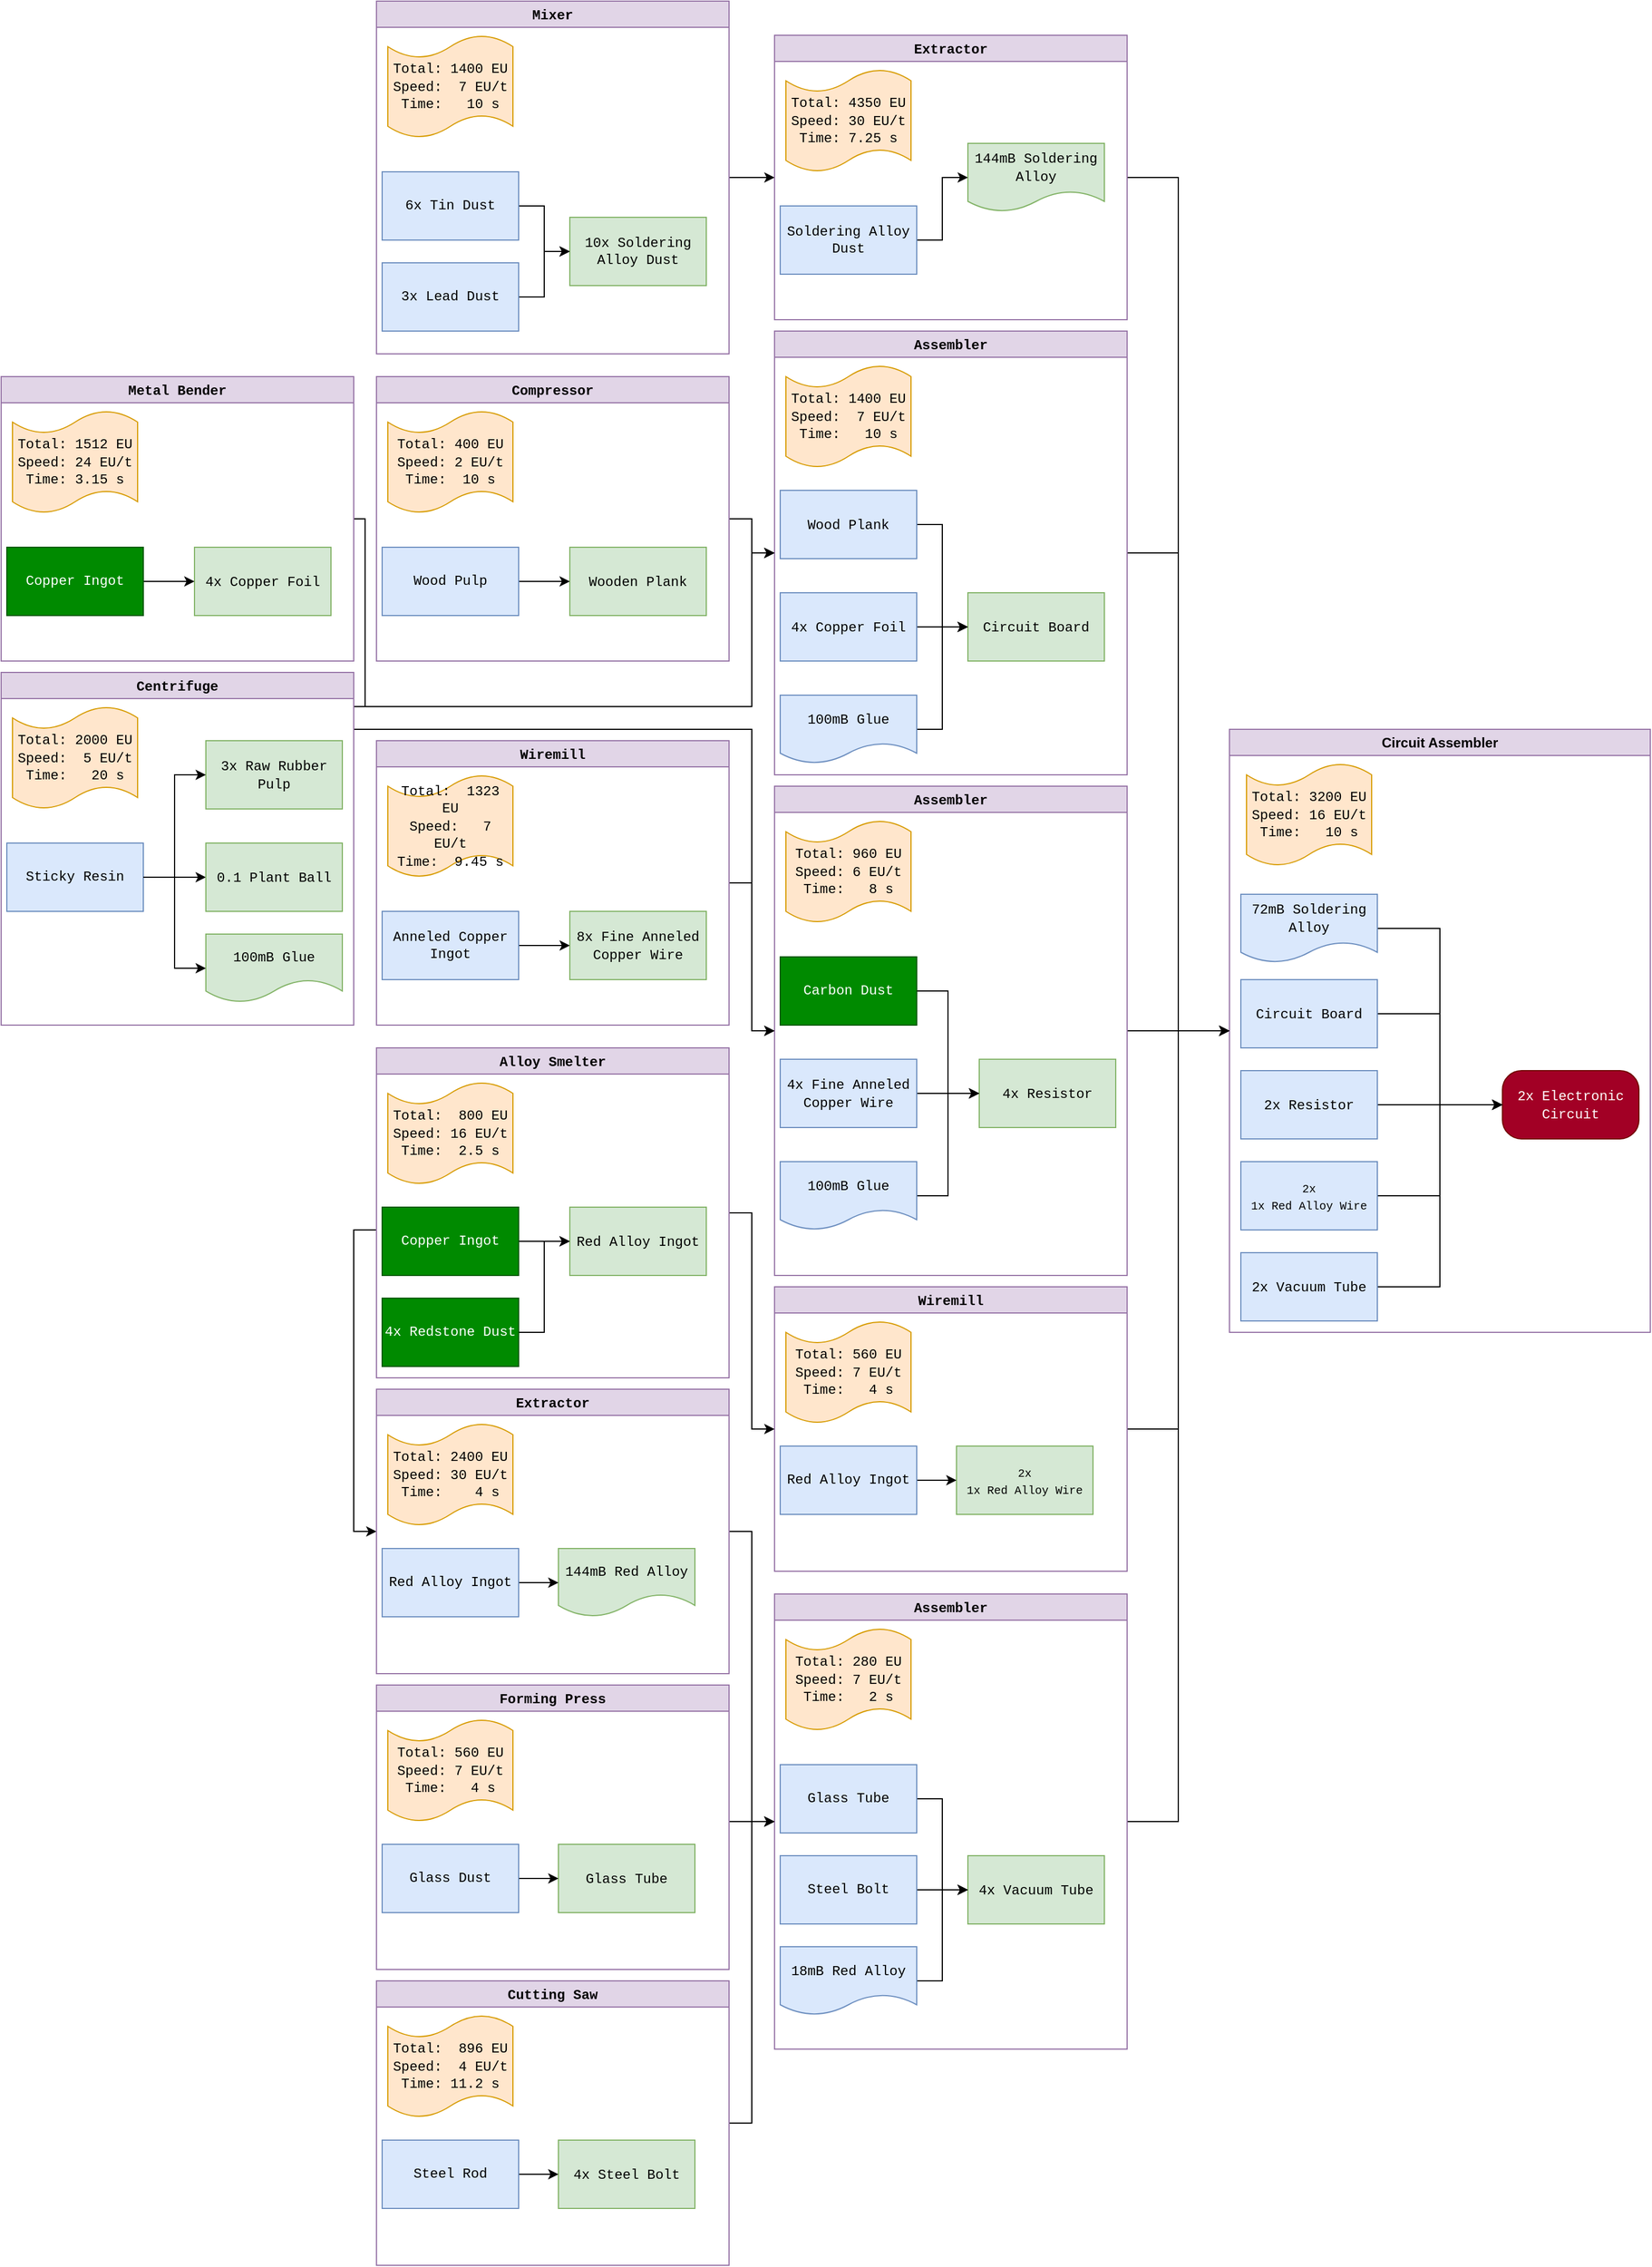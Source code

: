 <mxfile version="23.1.5" type="github">
  <diagram name="Page-1" id="xHWtxio63Q__qenesXCj">
    <mxGraphModel dx="1509" dy="815" grid="1" gridSize="10" guides="1" tooltips="1" connect="1" arrows="1" fold="1" page="1" pageScale="1" pageWidth="99900" pageHeight="99900" math="0" shadow="0">
      <root>
        <mxCell id="0" />
        <mxCell id="1" parent="0" />
        <mxCell id="_evyA89j4Kxm5VmDfR4r-19" value="Circuit Assembler" style="swimlane;whiteSpace=wrap;html=1;fillColor=#e1d5e7;strokeColor=#9673a6;" parent="1" vertex="1">
          <mxGeometry x="2490" y="920" width="370" height="530" as="geometry">
            <mxRectangle x="2540" y="1295" width="140" height="30" as="alternateBounds" />
          </mxGeometry>
        </mxCell>
        <mxCell id="_evyA89j4Kxm5VmDfR4r-24" value="&lt;font face=&quot;Courier New&quot;&gt;Total: 3200 EU&lt;br&gt;Speed: 16 EU/t&lt;br&gt;Time: &amp;nbsp; 10 s&lt;br&gt;&lt;/font&gt;" style="shape=tape;whiteSpace=wrap;html=1;fillColor=#ffe6cc;strokeColor=#d79b00;size=0.222;" parent="_evyA89j4Kxm5VmDfR4r-19" vertex="1">
          <mxGeometry x="15" y="30" width="110" height="90" as="geometry" />
        </mxCell>
        <mxCell id="_evyA89j4Kxm5VmDfR4r-25" value="&lt;font face=&quot;Courier New&quot;&gt;2x Electronic Circuit&lt;br&gt;&lt;/font&gt;" style="rounded=1;whiteSpace=wrap;html=1;fillColor=#a20025;strokeColor=#6F0000;arcSize=28;fontColor=#ffffff;" parent="_evyA89j4Kxm5VmDfR4r-19" vertex="1">
          <mxGeometry x="240" y="300" width="120" height="60" as="geometry" />
        </mxCell>
        <mxCell id="CNj63rIvP56T53jtsU0l-18" style="edgeStyle=orthogonalEdgeStyle;rounded=0;orthogonalLoop=1;jettySize=auto;html=1;entryX=0;entryY=0.5;entryDx=0;entryDy=0;" edge="1" parent="_evyA89j4Kxm5VmDfR4r-19" source="_evyA89j4Kxm5VmDfR4r-7" target="_evyA89j4Kxm5VmDfR4r-25">
          <mxGeometry relative="1" as="geometry" />
        </mxCell>
        <mxCell id="_evyA89j4Kxm5VmDfR4r-7" value="&lt;font face=&quot;Courier New&quot;&gt;Circuit Board&lt;br&gt;&lt;/font&gt;" style="rounded=0;whiteSpace=wrap;html=1;fillColor=#dae8fc;strokeColor=#6c8ebf;" parent="_evyA89j4Kxm5VmDfR4r-19" vertex="1">
          <mxGeometry x="10" y="220" width="120" height="60" as="geometry" />
        </mxCell>
        <mxCell id="CNj63rIvP56T53jtsU0l-17" style="edgeStyle=orthogonalEdgeStyle;rounded=0;orthogonalLoop=1;jettySize=auto;html=1;entryX=0;entryY=0.5;entryDx=0;entryDy=0;" edge="1" parent="_evyA89j4Kxm5VmDfR4r-19" source="_evyA89j4Kxm5VmDfR4r-41" target="_evyA89j4Kxm5VmDfR4r-25">
          <mxGeometry relative="1" as="geometry" />
        </mxCell>
        <mxCell id="_evyA89j4Kxm5VmDfR4r-41" value="&lt;font face=&quot;Courier New&quot;&gt;72mB Soldering Alloy&lt;br&gt;&lt;/font&gt;" style="rounded=0;whiteSpace=wrap;html=1;fillColor=#dae8fc;strokeColor=#6c8ebf;shape=document;boundedLbl=1;" parent="_evyA89j4Kxm5VmDfR4r-19" vertex="1">
          <mxGeometry x="10" y="145" width="120" height="60" as="geometry" />
        </mxCell>
        <mxCell id="CNj63rIvP56T53jtsU0l-19" style="edgeStyle=orthogonalEdgeStyle;rounded=0;orthogonalLoop=1;jettySize=auto;html=1;entryX=0;entryY=0.5;entryDx=0;entryDy=0;" edge="1" parent="_evyA89j4Kxm5VmDfR4r-19" source="_evyA89j4Kxm5VmDfR4r-8" target="_evyA89j4Kxm5VmDfR4r-25">
          <mxGeometry relative="1" as="geometry" />
        </mxCell>
        <mxCell id="_evyA89j4Kxm5VmDfR4r-8" value="&lt;font face=&quot;Courier New&quot;&gt;2x Resistor&lt;/font&gt;" style="rounded=0;whiteSpace=wrap;html=1;fillColor=#dae8fc;strokeColor=#6c8ebf;" parent="_evyA89j4Kxm5VmDfR4r-19" vertex="1">
          <mxGeometry x="10" y="300" width="120" height="60" as="geometry" />
        </mxCell>
        <mxCell id="CNj63rIvP56T53jtsU0l-20" style="edgeStyle=orthogonalEdgeStyle;rounded=0;orthogonalLoop=1;jettySize=auto;html=1;entryX=0;entryY=0.5;entryDx=0;entryDy=0;" edge="1" parent="_evyA89j4Kxm5VmDfR4r-19" source="_evyA89j4Kxm5VmDfR4r-9" target="_evyA89j4Kxm5VmDfR4r-25">
          <mxGeometry relative="1" as="geometry" />
        </mxCell>
        <mxCell id="_evyA89j4Kxm5VmDfR4r-9" value="&lt;font style=&quot;font-size: 10px;&quot; face=&quot;Courier New&quot;&gt;2x &lt;br&gt;1x Red Alloy Wire &lt;br&gt;&lt;/font&gt;" style="rounded=0;whiteSpace=wrap;html=1;fillColor=#dae8fc;strokeColor=#6c8ebf;" parent="_evyA89j4Kxm5VmDfR4r-19" vertex="1">
          <mxGeometry x="10" y="380" width="120" height="60" as="geometry" />
        </mxCell>
        <mxCell id="CNj63rIvP56T53jtsU0l-21" style="edgeStyle=orthogonalEdgeStyle;rounded=0;orthogonalLoop=1;jettySize=auto;html=1;entryX=0;entryY=0.5;entryDx=0;entryDy=0;" edge="1" parent="_evyA89j4Kxm5VmDfR4r-19" source="_evyA89j4Kxm5VmDfR4r-10" target="_evyA89j4Kxm5VmDfR4r-25">
          <mxGeometry relative="1" as="geometry" />
        </mxCell>
        <mxCell id="_evyA89j4Kxm5VmDfR4r-10" value="&lt;font face=&quot;Courier New&quot;&gt;2x Vacuum Tube&lt;br&gt;&lt;/font&gt;" style="rounded=0;whiteSpace=wrap;html=1;fillColor=#dae8fc;strokeColor=#6c8ebf;" parent="_evyA89j4Kxm5VmDfR4r-19" vertex="1">
          <mxGeometry x="10" y="460" width="120" height="60" as="geometry" />
        </mxCell>
        <mxCell id="CNj63rIvP56T53jtsU0l-23" style="edgeStyle=orthogonalEdgeStyle;rounded=0;orthogonalLoop=1;jettySize=auto;html=1;entryX=0;entryY=0.5;entryDx=0;entryDy=0;" edge="1" parent="1" source="_evyA89j4Kxm5VmDfR4r-27" target="_evyA89j4Kxm5VmDfR4r-19">
          <mxGeometry relative="1" as="geometry" />
        </mxCell>
        <mxCell id="_evyA89j4Kxm5VmDfR4r-27" value="&lt;font face=&quot;Courier New&quot;&gt;Extractor&lt;/font&gt;" style="swimlane;whiteSpace=wrap;html=1;fillColor=#e1d5e7;strokeColor=#9673a6;" parent="1" vertex="1">
          <mxGeometry x="2090" y="310" width="310" height="250" as="geometry">
            <mxRectangle x="2080" y="1000" width="140" height="30" as="alternateBounds" />
          </mxGeometry>
        </mxCell>
        <mxCell id="_evyA89j4Kxm5VmDfR4r-28" value="&lt;font face=&quot;Courier New&quot;&gt;Total: 4350 EU&lt;br&gt;Speed: 30 EU/t&lt;br&gt;Time: 7.25 s&lt;br&gt;&lt;/font&gt;" style="shape=tape;whiteSpace=wrap;html=1;fillColor=#ffe6cc;strokeColor=#d79b00;size=0.222;" parent="_evyA89j4Kxm5VmDfR4r-27" vertex="1">
          <mxGeometry x="10" y="30" width="110" height="90" as="geometry" />
        </mxCell>
        <mxCell id="_evyA89j4Kxm5VmDfR4r-11" value="&lt;font face=&quot;Courier New&quot;&gt;144mB Soldering Alloy&lt;br&gt;&lt;/font&gt;" style="rounded=0;whiteSpace=wrap;html=1;fillColor=#d5e8d4;strokeColor=#82b366;shape=document;boundedLbl=1;" parent="_evyA89j4Kxm5VmDfR4r-27" vertex="1">
          <mxGeometry x="170" y="95" width="120" height="60" as="geometry" />
        </mxCell>
        <mxCell id="CNj63rIvP56T53jtsU0l-29" style="edgeStyle=orthogonalEdgeStyle;rounded=0;orthogonalLoop=1;jettySize=auto;html=1;entryX=0;entryY=0.5;entryDx=0;entryDy=0;" edge="1" parent="_evyA89j4Kxm5VmDfR4r-27" source="CNj63rIvP56T53jtsU0l-28" target="_evyA89j4Kxm5VmDfR4r-11">
          <mxGeometry relative="1" as="geometry" />
        </mxCell>
        <mxCell id="CNj63rIvP56T53jtsU0l-28" value="Soldering Alloy Dust" style="rounded=0;whiteSpace=wrap;html=1;fontFamily=Courier New;fillColor=#dae8fc;strokeColor=#6c8ebf;" vertex="1" parent="_evyA89j4Kxm5VmDfR4r-27">
          <mxGeometry x="5" y="150" width="120" height="60" as="geometry" />
        </mxCell>
        <mxCell id="CNj63rIvP56T53jtsU0l-24" style="edgeStyle=orthogonalEdgeStyle;rounded=0;orthogonalLoop=1;jettySize=auto;html=1;entryX=0;entryY=0.5;entryDx=0;entryDy=0;" edge="1" parent="1" source="_evyA89j4Kxm5VmDfR4r-45" target="_evyA89j4Kxm5VmDfR4r-19">
          <mxGeometry relative="1" as="geometry" />
        </mxCell>
        <mxCell id="_evyA89j4Kxm5VmDfR4r-45" value="&lt;font face=&quot;Courier New&quot;&gt;Assembler&lt;/font&gt;" style="swimlane;whiteSpace=wrap;html=1;fillColor=#e1d5e7;strokeColor=#9673a6;" parent="1" vertex="1">
          <mxGeometry x="2090" y="970" width="310" height="430" as="geometry">
            <mxRectangle x="2080" y="1060" width="140" height="30" as="alternateBounds" />
          </mxGeometry>
        </mxCell>
        <mxCell id="_evyA89j4Kxm5VmDfR4r-46" value="&lt;font face=&quot;Courier New&quot;&gt;Total: 960 EU&lt;br&gt;Speed: 6 EU/t&lt;br&gt;Time: &amp;nbsp; 8 s&lt;br&gt;&lt;/font&gt;" style="shape=tape;whiteSpace=wrap;html=1;fillColor=#ffe6cc;strokeColor=#d79b00;size=0.222;" parent="_evyA89j4Kxm5VmDfR4r-45" vertex="1">
          <mxGeometry x="10" y="30" width="110" height="90" as="geometry" />
        </mxCell>
        <mxCell id="_evyA89j4Kxm5VmDfR4r-47" value="&lt;font face=&quot;Courier New&quot;&gt;4x Resistor&lt;br&gt;&lt;/font&gt;" style="rounded=0;whiteSpace=wrap;html=1;fillColor=#d5e8d4;strokeColor=#82b366;shape=document;boundedLbl=1;size=0;" parent="_evyA89j4Kxm5VmDfR4r-45" vertex="1">
          <mxGeometry x="180" y="240" width="120" height="60" as="geometry" />
        </mxCell>
        <mxCell id="CNj63rIvP56T53jtsU0l-34" style="edgeStyle=orthogonalEdgeStyle;rounded=0;orthogonalLoop=1;jettySize=auto;html=1;entryX=0;entryY=0.5;entryDx=0;entryDy=0;" edge="1" parent="_evyA89j4Kxm5VmDfR4r-45" source="CNj63rIvP56T53jtsU0l-32" target="_evyA89j4Kxm5VmDfR4r-47">
          <mxGeometry relative="1" as="geometry" />
        </mxCell>
        <mxCell id="CNj63rIvP56T53jtsU0l-32" value="&lt;font face=&quot;Courier New&quot;&gt;Carbon Dust&lt;br&gt;&lt;/font&gt;" style="rounded=0;whiteSpace=wrap;html=1;fillColor=#008a00;strokeColor=#005700;align=center;verticalAlign=middle;fontFamily=Courier New;fontSize=12;fontColor=#ffffff;" vertex="1" parent="_evyA89j4Kxm5VmDfR4r-45">
          <mxGeometry x="5" y="150" width="120" height="60" as="geometry" />
        </mxCell>
        <mxCell id="CNj63rIvP56T53jtsU0l-35" style="edgeStyle=orthogonalEdgeStyle;rounded=0;orthogonalLoop=1;jettySize=auto;html=1;entryX=0;entryY=0.5;entryDx=0;entryDy=0;" edge="1" parent="_evyA89j4Kxm5VmDfR4r-45" source="CNj63rIvP56T53jtsU0l-33" target="_evyA89j4Kxm5VmDfR4r-47">
          <mxGeometry relative="1" as="geometry" />
        </mxCell>
        <mxCell id="CNj63rIvP56T53jtsU0l-33" value="&lt;font face=&quot;Courier New&quot;&gt;4x Fine Anneled Copper Wire&lt;br&gt;&lt;/font&gt;" style="rounded=0;whiteSpace=wrap;html=1;fillColor=#dae8fc;strokeColor=#6c8ebf;" vertex="1" parent="_evyA89j4Kxm5VmDfR4r-45">
          <mxGeometry x="5" y="240" width="120" height="60" as="geometry" />
        </mxCell>
        <mxCell id="CNj63rIvP56T53jtsU0l-37" style="edgeStyle=orthogonalEdgeStyle;rounded=0;orthogonalLoop=1;jettySize=auto;html=1;entryX=0;entryY=0.5;entryDx=0;entryDy=0;" edge="1" parent="_evyA89j4Kxm5VmDfR4r-45" source="CNj63rIvP56T53jtsU0l-36" target="_evyA89j4Kxm5VmDfR4r-47">
          <mxGeometry relative="1" as="geometry" />
        </mxCell>
        <mxCell id="CNj63rIvP56T53jtsU0l-36" value="&lt;font face=&quot;Courier New&quot;&gt;100mB Glue&lt;br&gt;&lt;/font&gt;" style="shape=document;whiteSpace=wrap;html=1;boundedLbl=1;fillColor=#dae8fc;strokeColor=#6c8ebf;" vertex="1" parent="_evyA89j4Kxm5VmDfR4r-45">
          <mxGeometry x="5" y="330" width="120" height="60" as="geometry" />
        </mxCell>
        <mxCell id="CNj63rIvP56T53jtsU0l-25" style="edgeStyle=orthogonalEdgeStyle;rounded=0;orthogonalLoop=1;jettySize=auto;html=1;entryX=0;entryY=0.5;entryDx=0;entryDy=0;" edge="1" parent="1" source="CNj63rIvP56T53jtsU0l-1" target="_evyA89j4Kxm5VmDfR4r-19">
          <mxGeometry relative="1" as="geometry" />
        </mxCell>
        <mxCell id="CNj63rIvP56T53jtsU0l-1" value="&lt;font face=&quot;Courier New&quot;&gt;Assembler&lt;/font&gt;" style="swimlane;whiteSpace=wrap;html=1;fillColor=#e1d5e7;strokeColor=#9673a6;" vertex="1" parent="1">
          <mxGeometry x="2090" y="570" width="310" height="390" as="geometry">
            <mxRectangle x="2080" y="1120" width="140" height="30" as="alternateBounds" />
          </mxGeometry>
        </mxCell>
        <mxCell id="CNj63rIvP56T53jtsU0l-2" value="&lt;font face=&quot;Courier New&quot;&gt;Total: 1400 EU&lt;br&gt;Speed:&amp;nbsp; 7 EU/t&lt;br&gt;Time: &amp;nbsp; 10 s&lt;br&gt;&lt;/font&gt;" style="shape=tape;whiteSpace=wrap;html=1;fillColor=#ffe6cc;strokeColor=#d79b00;size=0.222;" vertex="1" parent="CNj63rIvP56T53jtsU0l-1">
          <mxGeometry x="10" y="30" width="110" height="90" as="geometry" />
        </mxCell>
        <mxCell id="CNj63rIvP56T53jtsU0l-3" value="&lt;font face=&quot;Courier New&quot;&gt;Circuit Board&lt;br&gt;&lt;/font&gt;" style="rounded=0;whiteSpace=wrap;html=1;fillColor=#d5e8d4;strokeColor=#82b366;shape=document;boundedLbl=1;size=0;" vertex="1" parent="CNj63rIvP56T53jtsU0l-1">
          <mxGeometry x="170" y="230" width="120" height="60" as="geometry" />
        </mxCell>
        <mxCell id="CNj63rIvP56T53jtsU0l-41" style="edgeStyle=orthogonalEdgeStyle;rounded=0;orthogonalLoop=1;jettySize=auto;html=1;entryX=0;entryY=0.5;entryDx=0;entryDy=0;" edge="1" parent="CNj63rIvP56T53jtsU0l-1" source="CNj63rIvP56T53jtsU0l-38" target="CNj63rIvP56T53jtsU0l-3">
          <mxGeometry relative="1" as="geometry" />
        </mxCell>
        <mxCell id="CNj63rIvP56T53jtsU0l-38" value="&lt;font face=&quot;Courier New&quot;&gt;Wood Plank&lt;br&gt;&lt;/font&gt;" style="rounded=0;whiteSpace=wrap;html=1;fillColor=#dae8fc;strokeColor=#6c8ebf;" vertex="1" parent="CNj63rIvP56T53jtsU0l-1">
          <mxGeometry x="5" y="140" width="120" height="60" as="geometry" />
        </mxCell>
        <mxCell id="CNj63rIvP56T53jtsU0l-42" style="edgeStyle=orthogonalEdgeStyle;rounded=0;orthogonalLoop=1;jettySize=auto;html=1;entryX=0;entryY=0.5;entryDx=0;entryDy=0;" edge="1" parent="CNj63rIvP56T53jtsU0l-1" source="CNj63rIvP56T53jtsU0l-39" target="CNj63rIvP56T53jtsU0l-3">
          <mxGeometry relative="1" as="geometry">
            <mxPoint x="150" y="260" as="targetPoint" />
          </mxGeometry>
        </mxCell>
        <mxCell id="CNj63rIvP56T53jtsU0l-39" value="&lt;font face=&quot;Courier New&quot;&gt;4x Copper Foil&lt;br&gt;&lt;/font&gt;" style="rounded=0;whiteSpace=wrap;html=1;fillColor=#dae8fc;strokeColor=#6c8ebf;" vertex="1" parent="CNj63rIvP56T53jtsU0l-1">
          <mxGeometry x="5" y="230" width="120" height="60" as="geometry" />
        </mxCell>
        <mxCell id="CNj63rIvP56T53jtsU0l-43" style="edgeStyle=orthogonalEdgeStyle;rounded=0;orthogonalLoop=1;jettySize=auto;html=1;entryX=0;entryY=0.5;entryDx=0;entryDy=0;" edge="1" parent="CNj63rIvP56T53jtsU0l-1" source="CNj63rIvP56T53jtsU0l-40" target="CNj63rIvP56T53jtsU0l-3">
          <mxGeometry relative="1" as="geometry" />
        </mxCell>
        <mxCell id="CNj63rIvP56T53jtsU0l-40" value="&lt;font face=&quot;Courier New&quot;&gt;100mB Glue&lt;br&gt;&lt;/font&gt;" style="shape=document;whiteSpace=wrap;html=1;boundedLbl=1;fillColor=#dae8fc;strokeColor=#6c8ebf;" vertex="1" parent="CNj63rIvP56T53jtsU0l-1">
          <mxGeometry x="5" y="320" width="120" height="60" as="geometry" />
        </mxCell>
        <mxCell id="CNj63rIvP56T53jtsU0l-26" style="edgeStyle=orthogonalEdgeStyle;rounded=0;orthogonalLoop=1;jettySize=auto;html=1;entryX=0;entryY=0.5;entryDx=0;entryDy=0;" edge="1" parent="1" source="CNj63rIvP56T53jtsU0l-6" target="_evyA89j4Kxm5VmDfR4r-19">
          <mxGeometry relative="1" as="geometry" />
        </mxCell>
        <mxCell id="CNj63rIvP56T53jtsU0l-6" value="&lt;font face=&quot;Courier New&quot;&gt;Wiremill&lt;/font&gt;" style="swimlane;whiteSpace=wrap;html=1;fillColor=#e1d5e7;strokeColor=#9673a6;" vertex="1" parent="1">
          <mxGeometry x="2090" y="1410" width="310" height="250" as="geometry">
            <mxRectangle x="2080" y="1200" width="140" height="30" as="alternateBounds" />
          </mxGeometry>
        </mxCell>
        <mxCell id="CNj63rIvP56T53jtsU0l-7" value="&lt;font face=&quot;Courier New&quot;&gt;Total: 560 EU&lt;br&gt;Speed: 7 EU/t&lt;br&gt;Time: &amp;nbsp; 4 s&lt;br&gt;&lt;/font&gt;" style="shape=tape;whiteSpace=wrap;html=1;fillColor=#ffe6cc;strokeColor=#d79b00;size=0.222;" vertex="1" parent="CNj63rIvP56T53jtsU0l-6">
          <mxGeometry x="10" y="30" width="110" height="90" as="geometry" />
        </mxCell>
        <mxCell id="CNj63rIvP56T53jtsU0l-8" value="&lt;font style=&quot;font-size: 10px;&quot; face=&quot;Courier New&quot;&gt;2x &lt;br&gt;1x Red Alloy Wire &lt;br&gt;&lt;/font&gt;" style="rounded=0;whiteSpace=wrap;html=1;fillColor=#d5e8d4;strokeColor=#82b366;shape=document;boundedLbl=1;size=0;" vertex="1" parent="CNj63rIvP56T53jtsU0l-6">
          <mxGeometry x="160" y="140" width="120" height="60" as="geometry" />
        </mxCell>
        <mxCell id="CNj63rIvP56T53jtsU0l-47" style="edgeStyle=orthogonalEdgeStyle;rounded=0;orthogonalLoop=1;jettySize=auto;html=1;entryX=0;entryY=0.5;entryDx=0;entryDy=0;" edge="1" parent="CNj63rIvP56T53jtsU0l-6" source="CNj63rIvP56T53jtsU0l-46" target="CNj63rIvP56T53jtsU0l-8">
          <mxGeometry relative="1" as="geometry" />
        </mxCell>
        <mxCell id="CNj63rIvP56T53jtsU0l-46" value="Red Alloy Ingot" style="rounded=0;whiteSpace=wrap;html=1;fillColor=#dae8fc;strokeColor=#6c8ebf;fontFamily=Courier New;" vertex="1" parent="CNj63rIvP56T53jtsU0l-6">
          <mxGeometry x="5" y="140" width="120" height="60" as="geometry" />
        </mxCell>
        <mxCell id="CNj63rIvP56T53jtsU0l-27" style="edgeStyle=orthogonalEdgeStyle;rounded=0;orthogonalLoop=1;jettySize=auto;html=1;entryX=0;entryY=0.5;entryDx=0;entryDy=0;" edge="1" parent="1" source="CNj63rIvP56T53jtsU0l-11" target="_evyA89j4Kxm5VmDfR4r-19">
          <mxGeometry relative="1" as="geometry" />
        </mxCell>
        <mxCell id="CNj63rIvP56T53jtsU0l-11" value="&lt;font face=&quot;Courier New&quot;&gt;Assembler&lt;/font&gt;" style="swimlane;whiteSpace=wrap;html=1;fillColor=#e1d5e7;strokeColor=#9673a6;" vertex="1" parent="1">
          <mxGeometry x="2090" y="1680" width="310" height="400" as="geometry">
            <mxRectangle x="2070" y="1460" width="140" height="30" as="alternateBounds" />
          </mxGeometry>
        </mxCell>
        <mxCell id="CNj63rIvP56T53jtsU0l-12" value="&lt;font face=&quot;Courier New&quot;&gt;Total: 280 EU&lt;br&gt;Speed: 7 EU/t&lt;br&gt;Time: &amp;nbsp; 2 s&lt;br&gt;&lt;/font&gt;" style="shape=tape;whiteSpace=wrap;html=1;fillColor=#ffe6cc;strokeColor=#d79b00;size=0.222;" vertex="1" parent="CNj63rIvP56T53jtsU0l-11">
          <mxGeometry x="10" y="30" width="110" height="90" as="geometry" />
        </mxCell>
        <mxCell id="CNj63rIvP56T53jtsU0l-14" value="&lt;font face=&quot;Courier New&quot;&gt;4x Vacuum Tube&lt;br&gt;&lt;/font&gt;" style="rounded=0;whiteSpace=wrap;html=1;fillColor=#d5e8d4;strokeColor=#82b366;" vertex="1" parent="CNj63rIvP56T53jtsU0l-11">
          <mxGeometry x="170" y="230" width="120" height="60" as="geometry" />
        </mxCell>
        <mxCell id="CNj63rIvP56T53jtsU0l-59" style="edgeStyle=orthogonalEdgeStyle;rounded=0;orthogonalLoop=1;jettySize=auto;html=1;entryX=0;entryY=0.5;entryDx=0;entryDy=0;" edge="1" parent="CNj63rIvP56T53jtsU0l-11" source="CNj63rIvP56T53jtsU0l-48" target="CNj63rIvP56T53jtsU0l-14">
          <mxGeometry relative="1" as="geometry" />
        </mxCell>
        <mxCell id="CNj63rIvP56T53jtsU0l-48" value="Glass Tube" style="rounded=0;whiteSpace=wrap;html=1;fontFamily=Courier New;fillColor=#dae8fc;strokeColor=#6c8ebf;" vertex="1" parent="CNj63rIvP56T53jtsU0l-11">
          <mxGeometry x="5" y="150" width="120" height="60" as="geometry" />
        </mxCell>
        <mxCell id="CNj63rIvP56T53jtsU0l-58" style="edgeStyle=orthogonalEdgeStyle;rounded=0;orthogonalLoop=1;jettySize=auto;html=1;entryX=0;entryY=0.5;entryDx=0;entryDy=0;" edge="1" parent="CNj63rIvP56T53jtsU0l-11" source="CNj63rIvP56T53jtsU0l-55" target="CNj63rIvP56T53jtsU0l-14">
          <mxGeometry relative="1" as="geometry" />
        </mxCell>
        <mxCell id="CNj63rIvP56T53jtsU0l-55" value="Steel Bolt" style="rounded=0;whiteSpace=wrap;html=1;fontFamily=Courier New;fillColor=#dae8fc;strokeColor=#6c8ebf;" vertex="1" parent="CNj63rIvP56T53jtsU0l-11">
          <mxGeometry x="5" y="230" width="120" height="60" as="geometry" />
        </mxCell>
        <mxCell id="CNj63rIvP56T53jtsU0l-57" style="edgeStyle=orthogonalEdgeStyle;rounded=0;orthogonalLoop=1;jettySize=auto;html=1;entryX=0;entryY=0.5;entryDx=0;entryDy=0;" edge="1" parent="CNj63rIvP56T53jtsU0l-11" source="CNj63rIvP56T53jtsU0l-56" target="CNj63rIvP56T53jtsU0l-14">
          <mxGeometry relative="1" as="geometry" />
        </mxCell>
        <mxCell id="CNj63rIvP56T53jtsU0l-56" value="&lt;font face=&quot;Courier New&quot;&gt;18mB Red Alloy&lt;br&gt;&lt;/font&gt;" style="shape=document;whiteSpace=wrap;html=1;boundedLbl=1;fillColor=#dae8fc;strokeColor=#6c8ebf;" vertex="1" parent="CNj63rIvP56T53jtsU0l-11">
          <mxGeometry x="5" y="310" width="120" height="60" as="geometry" />
        </mxCell>
        <mxCell id="CNj63rIvP56T53jtsU0l-65" style="edgeStyle=orthogonalEdgeStyle;rounded=0;orthogonalLoop=1;jettySize=auto;html=1;entryX=0;entryY=0.5;entryDx=0;entryDy=0;" edge="1" parent="1" source="CNj63rIvP56T53jtsU0l-60" target="_evyA89j4Kxm5VmDfR4r-27">
          <mxGeometry relative="1" as="geometry" />
        </mxCell>
        <mxCell id="CNj63rIvP56T53jtsU0l-60" value="&lt;font face=&quot;Courier New&quot;&gt;Mixer&lt;/font&gt;" style="swimlane;whiteSpace=wrap;html=1;fillColor=#e1d5e7;strokeColor=#9673a6;" vertex="1" parent="1">
          <mxGeometry x="1740" y="280" width="310" height="310" as="geometry">
            <mxRectangle x="2080" y="1000" width="140" height="30" as="alternateBounds" />
          </mxGeometry>
        </mxCell>
        <mxCell id="CNj63rIvP56T53jtsU0l-61" value="&lt;font face=&quot;Courier New&quot;&gt;Total: 1400 EU&lt;br&gt;Speed:&amp;nbsp; 7 EU/t&lt;br&gt;Time:&amp;nbsp;&amp;nbsp; 10 s&lt;br&gt;&lt;/font&gt;" style="shape=tape;whiteSpace=wrap;html=1;fillColor=#ffe6cc;strokeColor=#d79b00;size=0.222;" vertex="1" parent="CNj63rIvP56T53jtsU0l-60">
          <mxGeometry x="10" y="30" width="110" height="90" as="geometry" />
        </mxCell>
        <mxCell id="CNj63rIvP56T53jtsU0l-62" value="10x Soldering Alloy Dust" style="rounded=0;whiteSpace=wrap;html=1;fillColor=#d5e8d4;strokeColor=#82b366;shape=document;boundedLbl=1;size=0;fontFamily=Courier New;" vertex="1" parent="CNj63rIvP56T53jtsU0l-60">
          <mxGeometry x="170" y="190" width="120" height="60" as="geometry" />
        </mxCell>
        <mxCell id="CNj63rIvP56T53jtsU0l-63" style="edgeStyle=orthogonalEdgeStyle;rounded=0;orthogonalLoop=1;jettySize=auto;html=1;entryX=0;entryY=0.5;entryDx=0;entryDy=0;" edge="1" parent="CNj63rIvP56T53jtsU0l-60" source="CNj63rIvP56T53jtsU0l-64" target="CNj63rIvP56T53jtsU0l-62">
          <mxGeometry relative="1" as="geometry" />
        </mxCell>
        <mxCell id="CNj63rIvP56T53jtsU0l-64" value="6x Tin Dust" style="rounded=0;whiteSpace=wrap;html=1;fontFamily=Courier New;fillColor=#dae8fc;strokeColor=#6c8ebf;" vertex="1" parent="CNj63rIvP56T53jtsU0l-60">
          <mxGeometry x="5" y="150" width="120" height="60" as="geometry" />
        </mxCell>
        <mxCell id="CNj63rIvP56T53jtsU0l-67" style="edgeStyle=orthogonalEdgeStyle;rounded=0;orthogonalLoop=1;jettySize=auto;html=1;entryX=0;entryY=0.5;entryDx=0;entryDy=0;" edge="1" parent="CNj63rIvP56T53jtsU0l-60" source="CNj63rIvP56T53jtsU0l-66" target="CNj63rIvP56T53jtsU0l-62">
          <mxGeometry relative="1" as="geometry" />
        </mxCell>
        <mxCell id="CNj63rIvP56T53jtsU0l-66" value="3x Lead Dust" style="rounded=0;whiteSpace=wrap;html=1;fontFamily=Courier New;fillColor=#dae8fc;strokeColor=#6c8ebf;" vertex="1" parent="CNj63rIvP56T53jtsU0l-60">
          <mxGeometry x="5" y="230" width="120" height="60" as="geometry" />
        </mxCell>
        <mxCell id="CNj63rIvP56T53jtsU0l-73" style="edgeStyle=orthogonalEdgeStyle;rounded=0;orthogonalLoop=1;jettySize=auto;html=1;entryX=0;entryY=0.5;entryDx=0;entryDy=0;" edge="1" parent="1" source="CNj63rIvP56T53jtsU0l-68" target="CNj63rIvP56T53jtsU0l-1">
          <mxGeometry relative="1" as="geometry">
            <Array as="points">
              <mxPoint x="2070" y="735" />
              <mxPoint x="2070" y="765" />
            </Array>
          </mxGeometry>
        </mxCell>
        <mxCell id="CNj63rIvP56T53jtsU0l-68" value="&lt;font face=&quot;Courier New&quot;&gt;Compressor&lt;/font&gt;" style="swimlane;whiteSpace=wrap;html=1;fillColor=#e1d5e7;strokeColor=#9673a6;" vertex="1" parent="1">
          <mxGeometry x="1740" y="610" width="310" height="250" as="geometry">
            <mxRectangle x="2080" y="1000" width="140" height="30" as="alternateBounds" />
          </mxGeometry>
        </mxCell>
        <mxCell id="CNj63rIvP56T53jtsU0l-69" value="&lt;font face=&quot;Courier New&quot;&gt;Total: 400 EU&lt;br&gt;Speed: 2 EU/t&lt;br&gt;Time:&amp;nbsp; 10 s&lt;br&gt;&lt;/font&gt;" style="shape=tape;whiteSpace=wrap;html=1;fillColor=#ffe6cc;strokeColor=#d79b00;size=0.222;" vertex="1" parent="CNj63rIvP56T53jtsU0l-68">
          <mxGeometry x="10" y="30" width="110" height="90" as="geometry" />
        </mxCell>
        <mxCell id="CNj63rIvP56T53jtsU0l-70" value="&lt;font face=&quot;Courier New&quot;&gt;Wooden Plank&lt;br&gt;&lt;/font&gt;" style="rounded=0;whiteSpace=wrap;html=1;fillColor=#d5e8d4;strokeColor=#82b366;shape=document;boundedLbl=1;size=0;" vertex="1" parent="CNj63rIvP56T53jtsU0l-68">
          <mxGeometry x="170" y="150" width="120" height="60" as="geometry" />
        </mxCell>
        <mxCell id="CNj63rIvP56T53jtsU0l-71" style="edgeStyle=orthogonalEdgeStyle;rounded=0;orthogonalLoop=1;jettySize=auto;html=1;entryX=0;entryY=0.5;entryDx=0;entryDy=0;" edge="1" parent="CNj63rIvP56T53jtsU0l-68" source="CNj63rIvP56T53jtsU0l-72" target="CNj63rIvP56T53jtsU0l-70">
          <mxGeometry relative="1" as="geometry" />
        </mxCell>
        <mxCell id="CNj63rIvP56T53jtsU0l-72" value="Wood Pulp" style="rounded=0;whiteSpace=wrap;html=1;fontFamily=Courier New;fillColor=#dae8fc;strokeColor=#6c8ebf;" vertex="1" parent="CNj63rIvP56T53jtsU0l-68">
          <mxGeometry x="5" y="150" width="120" height="60" as="geometry" />
        </mxCell>
        <mxCell id="CNj63rIvP56T53jtsU0l-79" style="edgeStyle=orthogonalEdgeStyle;rounded=0;orthogonalLoop=1;jettySize=auto;html=1;entryX=0;entryY=0.5;entryDx=0;entryDy=0;" edge="1" parent="1" source="CNj63rIvP56T53jtsU0l-74" target="CNj63rIvP56T53jtsU0l-1">
          <mxGeometry relative="1" as="geometry">
            <Array as="points">
              <mxPoint x="1730" y="735" />
              <mxPoint x="1730" y="900" />
              <mxPoint x="2070" y="900" />
              <mxPoint x="2070" y="765" />
            </Array>
          </mxGeometry>
        </mxCell>
        <mxCell id="CNj63rIvP56T53jtsU0l-74" value="&lt;font face=&quot;Courier New&quot;&gt;Metal Bender&lt;br&gt;&lt;/font&gt;" style="swimlane;whiteSpace=wrap;html=1;fillColor=#e1d5e7;strokeColor=#9673a6;" vertex="1" parent="1">
          <mxGeometry x="1410" y="610" width="310" height="250" as="geometry">
            <mxRectangle x="2080" y="1000" width="140" height="30" as="alternateBounds" />
          </mxGeometry>
        </mxCell>
        <mxCell id="CNj63rIvP56T53jtsU0l-75" value="&lt;font face=&quot;Courier New&quot;&gt;Total: 1512 EU&lt;br&gt;Speed: 24 EU/t&lt;br&gt;Time: 3.15 s&lt;br&gt;&lt;/font&gt;" style="shape=tape;whiteSpace=wrap;html=1;fillColor=#ffe6cc;strokeColor=#d79b00;size=0.222;" vertex="1" parent="CNj63rIvP56T53jtsU0l-74">
          <mxGeometry x="10" y="30" width="110" height="90" as="geometry" />
        </mxCell>
        <mxCell id="CNj63rIvP56T53jtsU0l-76" value="&lt;font face=&quot;Courier New&quot;&gt;4x Copper Foil&lt;br&gt;&lt;/font&gt;" style="rounded=0;whiteSpace=wrap;html=1;fillColor=#d5e8d4;strokeColor=#82b366;shape=document;boundedLbl=1;size=0;" vertex="1" parent="CNj63rIvP56T53jtsU0l-74">
          <mxGeometry x="170" y="150" width="120" height="60" as="geometry" />
        </mxCell>
        <mxCell id="CNj63rIvP56T53jtsU0l-77" style="edgeStyle=orthogonalEdgeStyle;rounded=0;orthogonalLoop=1;jettySize=auto;html=1;entryX=0;entryY=0.5;entryDx=0;entryDy=0;" edge="1" parent="CNj63rIvP56T53jtsU0l-74" source="CNj63rIvP56T53jtsU0l-78" target="CNj63rIvP56T53jtsU0l-76">
          <mxGeometry relative="1" as="geometry" />
        </mxCell>
        <mxCell id="CNj63rIvP56T53jtsU0l-78" value="Copper Ingot" style="rounded=0;whiteSpace=wrap;html=1;fontFamily=Courier New;fillColor=#008a00;strokeColor=#005700;fontColor=#ffffff;" vertex="1" parent="CNj63rIvP56T53jtsU0l-74">
          <mxGeometry x="5" y="150" width="120" height="60" as="geometry" />
        </mxCell>
        <mxCell id="CNj63rIvP56T53jtsU0l-85" style="edgeStyle=orthogonalEdgeStyle;rounded=0;orthogonalLoop=1;jettySize=auto;html=1;entryX=0;entryY=0.5;entryDx=0;entryDy=0;" edge="1" parent="1" source="CNj63rIvP56T53jtsU0l-80" target="CNj63rIvP56T53jtsU0l-1">
          <mxGeometry relative="1" as="geometry">
            <mxPoint x="2070" y="840" as="targetPoint" />
            <Array as="points">
              <mxPoint x="2070" y="900" />
              <mxPoint x="2070" y="765" />
            </Array>
          </mxGeometry>
        </mxCell>
        <mxCell id="CNj63rIvP56T53jtsU0l-96" style="edgeStyle=orthogonalEdgeStyle;rounded=0;orthogonalLoop=1;jettySize=auto;html=1;entryX=0;entryY=0.5;entryDx=0;entryDy=0;" edge="1" parent="1" source="CNj63rIvP56T53jtsU0l-80" target="_evyA89j4Kxm5VmDfR4r-45">
          <mxGeometry relative="1" as="geometry">
            <Array as="points">
              <mxPoint x="2070" y="920" />
              <mxPoint x="2070" y="1185" />
            </Array>
          </mxGeometry>
        </mxCell>
        <mxCell id="CNj63rIvP56T53jtsU0l-80" value="&lt;font face=&quot;Courier New&quot;&gt;Centrifuge&lt;/font&gt;" style="swimlane;whiteSpace=wrap;html=1;fillColor=#e1d5e7;strokeColor=#9673a6;" vertex="1" parent="1">
          <mxGeometry x="1410" y="870" width="310" height="310" as="geometry">
            <mxRectangle x="2080" y="1000" width="140" height="30" as="alternateBounds" />
          </mxGeometry>
        </mxCell>
        <mxCell id="CNj63rIvP56T53jtsU0l-81" value="&lt;font face=&quot;Courier New&quot;&gt;Total: 2000 EU&lt;br&gt;Speed:&amp;nbsp; 5 EU/t&lt;br&gt;Time: &amp;nbsp; 20 s&lt;br&gt;&lt;/font&gt;" style="shape=tape;whiteSpace=wrap;html=1;fillColor=#ffe6cc;strokeColor=#d79b00;size=0.222;" vertex="1" parent="CNj63rIvP56T53jtsU0l-80">
          <mxGeometry x="10" y="30" width="110" height="90" as="geometry" />
        </mxCell>
        <mxCell id="CNj63rIvP56T53jtsU0l-82" value="&lt;font face=&quot;Courier New&quot;&gt;3x Raw Rubber Pulp&lt;br&gt;&lt;/font&gt;" style="rounded=0;whiteSpace=wrap;html=1;fillColor=#d5e8d4;strokeColor=#82b366;shape=document;boundedLbl=1;size=0;" vertex="1" parent="CNj63rIvP56T53jtsU0l-80">
          <mxGeometry x="180" y="60" width="120" height="60" as="geometry" />
        </mxCell>
        <mxCell id="CNj63rIvP56T53jtsU0l-83" style="edgeStyle=orthogonalEdgeStyle;rounded=0;orthogonalLoop=1;jettySize=auto;html=1;entryX=0;entryY=0.5;entryDx=0;entryDy=0;" edge="1" parent="CNj63rIvP56T53jtsU0l-80" source="CNj63rIvP56T53jtsU0l-84" target="CNj63rIvP56T53jtsU0l-82">
          <mxGeometry relative="1" as="geometry" />
        </mxCell>
        <mxCell id="CNj63rIvP56T53jtsU0l-87" style="edgeStyle=orthogonalEdgeStyle;rounded=0;orthogonalLoop=1;jettySize=auto;html=1;entryX=0;entryY=0.5;entryDx=0;entryDy=0;" edge="1" parent="CNj63rIvP56T53jtsU0l-80" source="CNj63rIvP56T53jtsU0l-84" target="CNj63rIvP56T53jtsU0l-86">
          <mxGeometry relative="1" as="geometry" />
        </mxCell>
        <mxCell id="CNj63rIvP56T53jtsU0l-84" value="Sticky Resin" style="rounded=0;whiteSpace=wrap;html=1;fontFamily=Courier New;fillColor=#dae8fc;strokeColor=#6c8ebf;" vertex="1" parent="CNj63rIvP56T53jtsU0l-80">
          <mxGeometry x="5" y="150" width="120" height="60" as="geometry" />
        </mxCell>
        <mxCell id="CNj63rIvP56T53jtsU0l-86" value="&lt;font face=&quot;Courier New&quot;&gt;0.1 Plant Ball&lt;br&gt;&lt;/font&gt;" style="rounded=0;whiteSpace=wrap;html=1;fillColor=#d5e8d4;strokeColor=#82b366;shape=document;boundedLbl=1;size=0;" vertex="1" parent="CNj63rIvP56T53jtsU0l-80">
          <mxGeometry x="180" y="150" width="120" height="60" as="geometry" />
        </mxCell>
        <mxCell id="CNj63rIvP56T53jtsU0l-88" value="&lt;font face=&quot;Courier New&quot;&gt;100mB Glue&lt;br&gt;&lt;/font&gt;" style="rounded=0;whiteSpace=wrap;html=1;fillColor=#d5e8d4;strokeColor=#82b366;shape=document;boundedLbl=1;size=0.333;" vertex="1" parent="CNj63rIvP56T53jtsU0l-80">
          <mxGeometry x="180" y="230" width="120" height="60" as="geometry" />
        </mxCell>
        <mxCell id="CNj63rIvP56T53jtsU0l-89" style="edgeStyle=orthogonalEdgeStyle;rounded=0;orthogonalLoop=1;jettySize=auto;html=1;entryX=0;entryY=0.5;entryDx=0;entryDy=0;" edge="1" parent="CNj63rIvP56T53jtsU0l-80" source="CNj63rIvP56T53jtsU0l-84" target="CNj63rIvP56T53jtsU0l-88">
          <mxGeometry relative="1" as="geometry" />
        </mxCell>
        <mxCell id="CNj63rIvP56T53jtsU0l-95" style="edgeStyle=orthogonalEdgeStyle;rounded=0;orthogonalLoop=1;jettySize=auto;html=1;entryX=0;entryY=0.5;entryDx=0;entryDy=0;" edge="1" parent="1" source="CNj63rIvP56T53jtsU0l-90" target="_evyA89j4Kxm5VmDfR4r-45">
          <mxGeometry relative="1" as="geometry">
            <mxPoint x="2060" y="1530" as="targetPoint" />
          </mxGeometry>
        </mxCell>
        <mxCell id="CNj63rIvP56T53jtsU0l-90" value="&lt;font face=&quot;Courier New&quot;&gt;Wiremill&lt;/font&gt;" style="swimlane;whiteSpace=wrap;html=1;fillColor=#e1d5e7;strokeColor=#9673a6;" vertex="1" parent="1">
          <mxGeometry x="1740" y="930" width="310" height="250" as="geometry">
            <mxRectangle x="2080" y="1000" width="140" height="30" as="alternateBounds" />
          </mxGeometry>
        </mxCell>
        <mxCell id="CNj63rIvP56T53jtsU0l-91" value="&lt;font face=&quot;Courier New&quot;&gt;Total:&amp;nbsp; 1323 EU&lt;br&gt;Speed: &amp;nbsp; 7 EU/t&lt;br&gt;Time:&amp;nbsp; 9.45 s&lt;br&gt;&lt;/font&gt;" style="shape=tape;whiteSpace=wrap;html=1;fillColor=#ffe6cc;strokeColor=#d79b00;size=0.222;" vertex="1" parent="CNj63rIvP56T53jtsU0l-90">
          <mxGeometry x="10" y="30" width="110" height="90" as="geometry" />
        </mxCell>
        <mxCell id="CNj63rIvP56T53jtsU0l-92" value="&lt;font face=&quot;Courier New&quot;&gt;8x Fine Anneled Copper Wire&lt;br&gt;&lt;/font&gt;" style="rounded=0;whiteSpace=wrap;html=1;fillColor=#d5e8d4;strokeColor=#82b366;shape=document;boundedLbl=1;size=0;" vertex="1" parent="CNj63rIvP56T53jtsU0l-90">
          <mxGeometry x="170" y="150" width="120" height="60" as="geometry" />
        </mxCell>
        <mxCell id="CNj63rIvP56T53jtsU0l-93" style="edgeStyle=orthogonalEdgeStyle;rounded=0;orthogonalLoop=1;jettySize=auto;html=1;entryX=0;entryY=0.5;entryDx=0;entryDy=0;" edge="1" parent="CNj63rIvP56T53jtsU0l-90" source="CNj63rIvP56T53jtsU0l-94" target="CNj63rIvP56T53jtsU0l-92">
          <mxGeometry relative="1" as="geometry" />
        </mxCell>
        <mxCell id="CNj63rIvP56T53jtsU0l-94" value="Anneled Copper Ingot" style="rounded=0;whiteSpace=wrap;html=1;fontFamily=Courier New;fillColor=#dae8fc;strokeColor=#6c8ebf;" vertex="1" parent="CNj63rIvP56T53jtsU0l-90">
          <mxGeometry x="5" y="150" width="120" height="60" as="geometry" />
        </mxCell>
        <mxCell id="CNj63rIvP56T53jtsU0l-102" style="edgeStyle=orthogonalEdgeStyle;rounded=0;orthogonalLoop=1;jettySize=auto;html=1;entryX=0;entryY=0.5;entryDx=0;entryDy=0;" edge="1" parent="1" source="CNj63rIvP56T53jtsU0l-97" target="CNj63rIvP56T53jtsU0l-6">
          <mxGeometry relative="1" as="geometry" />
        </mxCell>
        <mxCell id="CNj63rIvP56T53jtsU0l-127" style="edgeStyle=orthogonalEdgeStyle;rounded=0;orthogonalLoop=1;jettySize=auto;html=1;entryX=0;entryY=0.5;entryDx=0;entryDy=0;" edge="1" parent="1" source="CNj63rIvP56T53jtsU0l-97" target="CNj63rIvP56T53jtsU0l-117">
          <mxGeometry relative="1" as="geometry">
            <Array as="points">
              <mxPoint x="1720" y="1360" />
              <mxPoint x="1720" y="1625" />
            </Array>
          </mxGeometry>
        </mxCell>
        <mxCell id="CNj63rIvP56T53jtsU0l-97" value="&lt;font face=&quot;Courier New&quot;&gt;Alloy Smelter&lt;br&gt;&lt;/font&gt;" style="swimlane;whiteSpace=wrap;html=1;fillColor=#e1d5e7;strokeColor=#9673a6;" vertex="1" parent="1">
          <mxGeometry x="1740" y="1200" width="310" height="290" as="geometry">
            <mxRectangle x="2080" y="1200" width="140" height="30" as="alternateBounds" />
          </mxGeometry>
        </mxCell>
        <mxCell id="CNj63rIvP56T53jtsU0l-98" value="&lt;font face=&quot;Courier New&quot;&gt;Total:&amp;nbsp; 800 EU&lt;br&gt;Speed: 16 EU/t&lt;br&gt;Time:&amp;nbsp; 2.5 s&lt;br&gt;&lt;/font&gt;" style="shape=tape;whiteSpace=wrap;html=1;fillColor=#ffe6cc;strokeColor=#d79b00;size=0.222;" vertex="1" parent="CNj63rIvP56T53jtsU0l-97">
          <mxGeometry x="10" y="30" width="110" height="90" as="geometry" />
        </mxCell>
        <mxCell id="CNj63rIvP56T53jtsU0l-99" value="&lt;font face=&quot;Courier New&quot;&gt;Red Alloy Ingot&lt;br&gt;&lt;/font&gt;" style="rounded=0;whiteSpace=wrap;html=1;fillColor=#d5e8d4;strokeColor=#82b366;shape=document;boundedLbl=1;size=0;" vertex="1" parent="CNj63rIvP56T53jtsU0l-97">
          <mxGeometry x="170" y="140" width="120" height="60" as="geometry" />
        </mxCell>
        <mxCell id="CNj63rIvP56T53jtsU0l-100" style="edgeStyle=orthogonalEdgeStyle;rounded=0;orthogonalLoop=1;jettySize=auto;html=1;entryX=0;entryY=0.5;entryDx=0;entryDy=0;" edge="1" parent="CNj63rIvP56T53jtsU0l-97" source="CNj63rIvP56T53jtsU0l-101" target="CNj63rIvP56T53jtsU0l-99">
          <mxGeometry relative="1" as="geometry" />
        </mxCell>
        <mxCell id="CNj63rIvP56T53jtsU0l-101" value="Copper Ingot" style="rounded=0;whiteSpace=wrap;html=1;fillColor=#008a00;strokeColor=#005700;fontFamily=Courier New;align=center;verticalAlign=middle;fontSize=12;fontColor=#ffffff;" vertex="1" parent="CNj63rIvP56T53jtsU0l-97">
          <mxGeometry x="5" y="140" width="120" height="60" as="geometry" />
        </mxCell>
        <mxCell id="CNj63rIvP56T53jtsU0l-104" style="edgeStyle=orthogonalEdgeStyle;rounded=0;orthogonalLoop=1;jettySize=auto;html=1;entryX=0;entryY=0.5;entryDx=0;entryDy=0;" edge="1" parent="CNj63rIvP56T53jtsU0l-97" source="CNj63rIvP56T53jtsU0l-103" target="CNj63rIvP56T53jtsU0l-99">
          <mxGeometry relative="1" as="geometry" />
        </mxCell>
        <mxCell id="CNj63rIvP56T53jtsU0l-103" value="4x Redstone Dust" style="rounded=0;whiteSpace=wrap;html=1;fillColor=#008a00;strokeColor=#005700;fontFamily=Courier New;align=center;verticalAlign=middle;fontSize=12;fontColor=#ffffff;" vertex="1" parent="CNj63rIvP56T53jtsU0l-97">
          <mxGeometry x="5" y="220" width="120" height="60" as="geometry" />
        </mxCell>
        <mxCell id="CNj63rIvP56T53jtsU0l-110" style="edgeStyle=orthogonalEdgeStyle;rounded=0;orthogonalLoop=1;jettySize=auto;html=1;entryX=0;entryY=0.5;entryDx=0;entryDy=0;" edge="1" parent="1" source="CNj63rIvP56T53jtsU0l-105" target="CNj63rIvP56T53jtsU0l-11">
          <mxGeometry relative="1" as="geometry">
            <Array as="points">
              <mxPoint x="2060" y="1880" />
              <mxPoint x="2060" y="1880" />
            </Array>
          </mxGeometry>
        </mxCell>
        <mxCell id="CNj63rIvP56T53jtsU0l-105" value="&lt;font face=&quot;Courier New&quot;&gt;Forming Press&lt;br&gt;&lt;/font&gt;" style="swimlane;whiteSpace=wrap;html=1;fillColor=#e1d5e7;strokeColor=#9673a6;" vertex="1" parent="1">
          <mxGeometry x="1740" y="1760" width="310" height="250" as="geometry">
            <mxRectangle x="2080" y="1200" width="140" height="30" as="alternateBounds" />
          </mxGeometry>
        </mxCell>
        <mxCell id="CNj63rIvP56T53jtsU0l-106" value="&lt;font face=&quot;Courier New&quot;&gt;Total: 560 EU&lt;br&gt;Speed: 7 EU/t&lt;br&gt;Time: &amp;nbsp; 4 s&lt;br&gt;&lt;/font&gt;" style="shape=tape;whiteSpace=wrap;html=1;fillColor=#ffe6cc;strokeColor=#d79b00;size=0.222;" vertex="1" parent="CNj63rIvP56T53jtsU0l-105">
          <mxGeometry x="10" y="30" width="110" height="90" as="geometry" />
        </mxCell>
        <mxCell id="CNj63rIvP56T53jtsU0l-107" value="&lt;font face=&quot;Courier New&quot;&gt;Glass Tube&lt;br&gt;&lt;/font&gt;" style="rounded=0;whiteSpace=wrap;html=1;fillColor=#d5e8d4;strokeColor=#82b366;shape=document;boundedLbl=1;size=0;" vertex="1" parent="CNj63rIvP56T53jtsU0l-105">
          <mxGeometry x="160" y="140" width="120" height="60" as="geometry" />
        </mxCell>
        <mxCell id="CNj63rIvP56T53jtsU0l-108" style="edgeStyle=orthogonalEdgeStyle;rounded=0;orthogonalLoop=1;jettySize=auto;html=1;entryX=0;entryY=0.5;entryDx=0;entryDy=0;" edge="1" parent="CNj63rIvP56T53jtsU0l-105" source="CNj63rIvP56T53jtsU0l-109" target="CNj63rIvP56T53jtsU0l-107">
          <mxGeometry relative="1" as="geometry" />
        </mxCell>
        <mxCell id="CNj63rIvP56T53jtsU0l-109" value="Glass Dust" style="rounded=0;whiteSpace=wrap;html=1;fillColor=#dae8fc;strokeColor=#6c8ebf;fontFamily=Courier New;" vertex="1" parent="CNj63rIvP56T53jtsU0l-105">
          <mxGeometry x="5" y="140" width="120" height="60" as="geometry" />
        </mxCell>
        <mxCell id="CNj63rIvP56T53jtsU0l-116" style="edgeStyle=orthogonalEdgeStyle;rounded=0;orthogonalLoop=1;jettySize=auto;html=1;entryX=0;entryY=0.5;entryDx=0;entryDy=0;" edge="1" parent="1" source="CNj63rIvP56T53jtsU0l-111" target="CNj63rIvP56T53jtsU0l-11">
          <mxGeometry relative="1" as="geometry" />
        </mxCell>
        <mxCell id="CNj63rIvP56T53jtsU0l-111" value="&lt;font face=&quot;Courier New&quot;&gt;Cutting Saw&lt;br&gt;&lt;/font&gt;" style="swimlane;whiteSpace=wrap;html=1;fillColor=#e1d5e7;strokeColor=#9673a6;" vertex="1" parent="1">
          <mxGeometry x="1740" y="2020" width="310" height="250" as="geometry">
            <mxRectangle x="2080" y="1200" width="140" height="30" as="alternateBounds" />
          </mxGeometry>
        </mxCell>
        <mxCell id="CNj63rIvP56T53jtsU0l-112" value="&lt;font face=&quot;Courier New&quot;&gt;Total:&amp;nbsp; 896 EU&lt;br&gt;Speed:&amp;nbsp; 4 EU/t&lt;br&gt;Time: 11.2 s&lt;br&gt;&lt;/font&gt;" style="shape=tape;whiteSpace=wrap;html=1;fillColor=#ffe6cc;strokeColor=#d79b00;size=0.222;" vertex="1" parent="CNj63rIvP56T53jtsU0l-111">
          <mxGeometry x="10" y="30" width="110" height="90" as="geometry" />
        </mxCell>
        <mxCell id="CNj63rIvP56T53jtsU0l-113" value="&lt;font face=&quot;Courier New&quot;&gt;4x Steel Bolt&lt;br&gt;&lt;/font&gt;" style="rounded=0;whiteSpace=wrap;html=1;fillColor=#d5e8d4;strokeColor=#82b366;shape=document;boundedLbl=1;size=0;" vertex="1" parent="CNj63rIvP56T53jtsU0l-111">
          <mxGeometry x="160" y="140" width="120" height="60" as="geometry" />
        </mxCell>
        <mxCell id="CNj63rIvP56T53jtsU0l-114" style="edgeStyle=orthogonalEdgeStyle;rounded=0;orthogonalLoop=1;jettySize=auto;html=1;entryX=0;entryY=0.5;entryDx=0;entryDy=0;" edge="1" parent="CNj63rIvP56T53jtsU0l-111" source="CNj63rIvP56T53jtsU0l-115" target="CNj63rIvP56T53jtsU0l-113">
          <mxGeometry relative="1" as="geometry" />
        </mxCell>
        <mxCell id="CNj63rIvP56T53jtsU0l-115" value="Steel Rod" style="rounded=0;whiteSpace=wrap;html=1;fillColor=#dae8fc;strokeColor=#6c8ebf;fontFamily=Courier New;" vertex="1" parent="CNj63rIvP56T53jtsU0l-111">
          <mxGeometry x="5" y="140" width="120" height="60" as="geometry" />
        </mxCell>
        <mxCell id="CNj63rIvP56T53jtsU0l-124" style="edgeStyle=orthogonalEdgeStyle;rounded=0;orthogonalLoop=1;jettySize=auto;html=1;entryX=0;entryY=0.5;entryDx=0;entryDy=0;" edge="1" parent="1" source="CNj63rIvP56T53jtsU0l-117" target="CNj63rIvP56T53jtsU0l-11">
          <mxGeometry relative="1" as="geometry" />
        </mxCell>
        <mxCell id="CNj63rIvP56T53jtsU0l-117" value="&lt;font face=&quot;Courier New&quot;&gt;Extractor&lt;/font&gt;" style="swimlane;whiteSpace=wrap;html=1;fillColor=#e1d5e7;strokeColor=#9673a6;" vertex="1" parent="1">
          <mxGeometry x="1740" y="1500" width="310" height="250" as="geometry">
            <mxRectangle x="2080" y="1200" width="140" height="30" as="alternateBounds" />
          </mxGeometry>
        </mxCell>
        <mxCell id="CNj63rIvP56T53jtsU0l-118" value="&lt;font face=&quot;Courier New&quot;&gt;Total: 2400 EU&lt;br&gt;Speed: 30 EU/t&lt;br&gt;Time: &amp;nbsp;&amp;nbsp; 4 s&lt;br&gt;&lt;/font&gt;" style="shape=tape;whiteSpace=wrap;html=1;fillColor=#ffe6cc;strokeColor=#d79b00;size=0.222;" vertex="1" parent="CNj63rIvP56T53jtsU0l-117">
          <mxGeometry x="10" y="30" width="110" height="90" as="geometry" />
        </mxCell>
        <mxCell id="CNj63rIvP56T53jtsU0l-119" value="&lt;font face=&quot;Courier New&quot;&gt;144mB Red Alloy&lt;br&gt;&lt;/font&gt;" style="rounded=0;whiteSpace=wrap;html=1;fillColor=#d5e8d4;strokeColor=#82b366;shape=document;boundedLbl=1;size=0.333;" vertex="1" parent="CNj63rIvP56T53jtsU0l-117">
          <mxGeometry x="160" y="140" width="120" height="60" as="geometry" />
        </mxCell>
        <mxCell id="CNj63rIvP56T53jtsU0l-120" style="edgeStyle=orthogonalEdgeStyle;rounded=0;orthogonalLoop=1;jettySize=auto;html=1;entryX=0;entryY=0.5;entryDx=0;entryDy=0;" edge="1" parent="CNj63rIvP56T53jtsU0l-117" source="CNj63rIvP56T53jtsU0l-121" target="CNj63rIvP56T53jtsU0l-119">
          <mxGeometry relative="1" as="geometry" />
        </mxCell>
        <mxCell id="CNj63rIvP56T53jtsU0l-121" value="Red Alloy Ingot" style="rounded=0;whiteSpace=wrap;html=1;fillColor=#dae8fc;strokeColor=#6c8ebf;fontFamily=Courier New;" vertex="1" parent="CNj63rIvP56T53jtsU0l-117">
          <mxGeometry x="5" y="140" width="120" height="60" as="geometry" />
        </mxCell>
      </root>
    </mxGraphModel>
  </diagram>
</mxfile>
